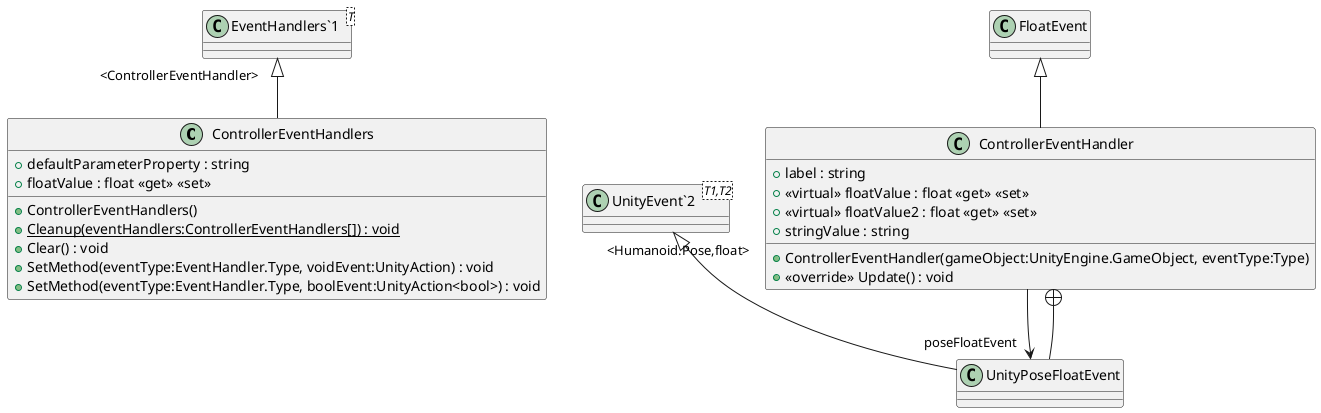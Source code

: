 @startuml
class ControllerEventHandlers {
    + ControllerEventHandlers()
    + defaultParameterProperty : string
    + floatValue : float <<get>> <<set>>
    + {static} Cleanup(eventHandlers:ControllerEventHandlers[]) : void
    + Clear() : void
    + SetMethod(eventType:EventHandler.Type, voidEvent:UnityAction) : void
    + SetMethod(eventType:EventHandler.Type, boolEvent:UnityAction<bool>) : void
}
class ControllerEventHandler {
    + ControllerEventHandler(gameObject:UnityEngine.GameObject, eventType:Type)
    + label : string
    + <<virtual>> floatValue : float <<get>> <<set>>
    + <<virtual>> floatValue2 : float <<get>> <<set>>
    + stringValue : string
    + <<override>> Update() : void
}
class "EventHandlers`1"<T> {
}
class UnityPoseFloatEvent {
}
class "UnityEvent`2"<T1,T2> {
}
"EventHandlers`1" "<ControllerEventHandler>" <|-- ControllerEventHandlers
FloatEvent <|-- ControllerEventHandler
ControllerEventHandler --> "poseFloatEvent" UnityPoseFloatEvent
ControllerEventHandler +-- UnityPoseFloatEvent
"UnityEvent`2" "<Humanoid.Pose,float>" <|-- UnityPoseFloatEvent
@enduml
